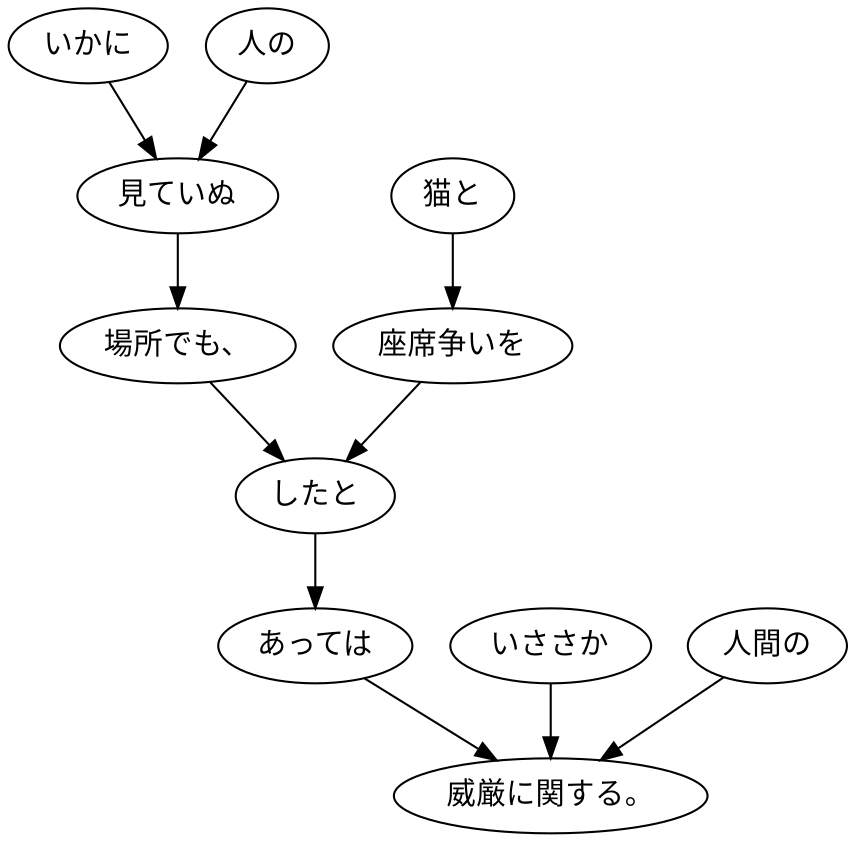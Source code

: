 digraph graph2296 {
	node0 [label="いかに"];
	node1 [label="人の"];
	node2 [label="見ていぬ"];
	node3 [label="場所でも、"];
	node4 [label="猫と"];
	node5 [label="座席争いを"];
	node6 [label="したと"];
	node7 [label="あっては"];
	node8 [label="いささか"];
	node9 [label="人間の"];
	node10 [label="威厳に関する。"];
	node0 -> node2;
	node1 -> node2;
	node2 -> node3;
	node3 -> node6;
	node4 -> node5;
	node5 -> node6;
	node6 -> node7;
	node7 -> node10;
	node8 -> node10;
	node9 -> node10;
}
